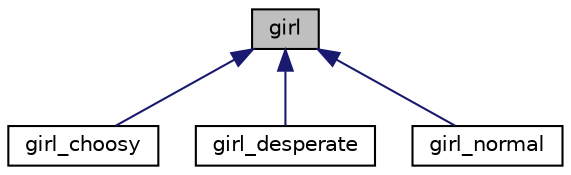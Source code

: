 digraph "girl"
{
  edge [fontname="Helvetica",fontsize="10",labelfontname="Helvetica",labelfontsize="10"];
  node [fontname="Helvetica",fontsize="10",shape=record];
  Node1 [label="girl",height=0.2,width=0.4,color="black", fillcolor="grey75", style="filled", fontcolor="black"];
  Node1 -> Node2 [dir="back",color="midnightblue",fontsize="10",style="solid",fontname="Helvetica"];
  Node2 [label="girl_choosy",height=0.2,width=0.4,color="black", fillcolor="white", style="filled",URL="$classgirl__choosy.html"];
  Node1 -> Node3 [dir="back",color="midnightblue",fontsize="10",style="solid",fontname="Helvetica"];
  Node3 [label="girl_desperate",height=0.2,width=0.4,color="black", fillcolor="white", style="filled",URL="$classgirl__desperate.html"];
  Node1 -> Node4 [dir="back",color="midnightblue",fontsize="10",style="solid",fontname="Helvetica"];
  Node4 [label="girl_normal",height=0.2,width=0.4,color="black", fillcolor="white", style="filled",URL="$classgirl__normal.html"];
}
